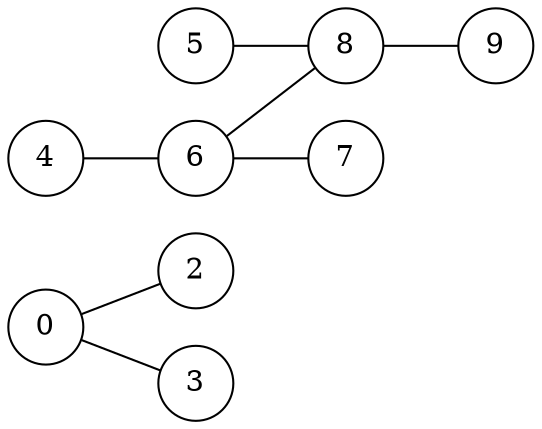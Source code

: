 graph unix {
	graph [ dpi = 300 ];
	node [shape=circle];
	size="6,6";
	rankdir="LR";

	0 -- 2
	0 -- 3
	4 -- 6
	5 -- 8
	6 -- 7
	6 -- 8
	8 -- 9
}
